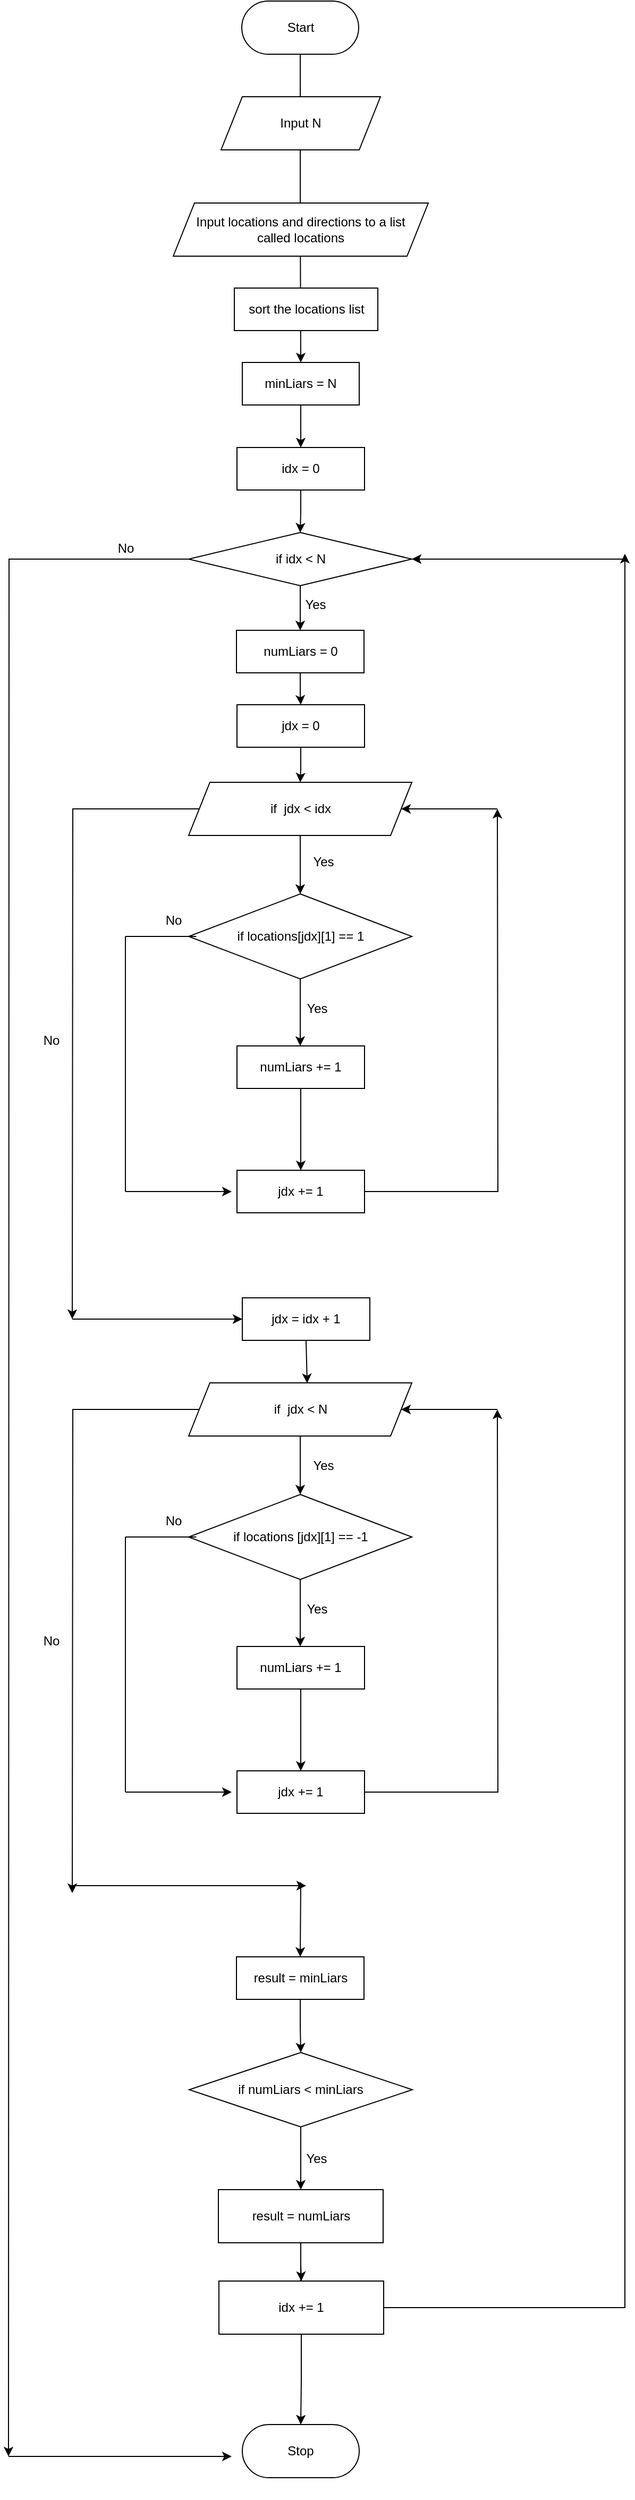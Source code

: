 <mxfile version="20.6.1" type="device"><diagram id="C5RBs43oDa-KdzZeNtuy" name="Page-1"><mxGraphModel dx="1038" dy="1740" grid="1" gridSize="10" guides="1" tooltips="1" connect="1" arrows="1" fold="1" page="1" pageScale="1" pageWidth="827" pageHeight="1169" math="0" shadow="0"><root><mxCell id="WIyWlLk6GJQsqaUBKTNV-0"/><mxCell id="WIyWlLk6GJQsqaUBKTNV-1" parent="WIyWlLk6GJQsqaUBKTNV-0"/><mxCell id="5BUXecfAGRbB8wnhCYhP-4" value="" style="edgeStyle=orthogonalEdgeStyle;rounded=0;orthogonalLoop=1;jettySize=auto;html=1;" parent="WIyWlLk6GJQsqaUBKTNV-1" source="5BUXecfAGRbB8wnhCYhP-1" target="5BUXecfAGRbB8wnhCYhP-3" edge="1"><mxGeometry relative="1" as="geometry"/></mxCell><mxCell id="5BUXecfAGRbB8wnhCYhP-1" value="Start" style="rounded=1;whiteSpace=wrap;html=1;arcSize=50;" parent="WIyWlLk6GJQsqaUBKTNV-1" vertex="1"><mxGeometry x="279.5" y="-100" width="110" height="50" as="geometry"/></mxCell><mxCell id="5BUXecfAGRbB8wnhCYhP-6" value="" style="edgeStyle=orthogonalEdgeStyle;rounded=0;orthogonalLoop=1;jettySize=auto;html=1;" parent="WIyWlLk6GJQsqaUBKTNV-1" source="5BUXecfAGRbB8wnhCYhP-3" target="5BUXecfAGRbB8wnhCYhP-5" edge="1"><mxGeometry relative="1" as="geometry"/></mxCell><mxCell id="5BUXecfAGRbB8wnhCYhP-3" value="minLiars = N" style="rounded=1;whiteSpace=wrap;html=1;arcSize=0;" parent="WIyWlLk6GJQsqaUBKTNV-1" vertex="1"><mxGeometry x="280" y="240" width="110" height="40" as="geometry"/></mxCell><mxCell id="BEpiGSxPh-yEh88F9vV3-0" value="" style="edgeStyle=orthogonalEdgeStyle;rounded=0;orthogonalLoop=1;jettySize=auto;html=1;entryX=0.5;entryY=0;entryDx=0;entryDy=0;" edge="1" parent="WIyWlLk6GJQsqaUBKTNV-1" source="5BUXecfAGRbB8wnhCYhP-5" target="5BUXecfAGRbB8wnhCYhP-100"><mxGeometry relative="1" as="geometry"/></mxCell><mxCell id="5BUXecfAGRbB8wnhCYhP-5" value="idx = 0" style="whiteSpace=wrap;html=1;rounded=1;arcSize=0;" parent="WIyWlLk6GJQsqaUBKTNV-1" vertex="1"><mxGeometry x="275" y="320" width="120" height="40" as="geometry"/></mxCell><mxCell id="5BUXecfAGRbB8wnhCYhP-7" value="Input locations and directions to a list&lt;br&gt;called locations" style="shape=parallelogram;perimeter=parallelogramPerimeter;whiteSpace=wrap;html=1;fixedSize=1;" parent="WIyWlLk6GJQsqaUBKTNV-1" vertex="1"><mxGeometry x="215" y="90" width="240" height="50" as="geometry"/></mxCell><mxCell id="5BUXecfAGRbB8wnhCYhP-8" value="sort the locations list" style="rounded=1;whiteSpace=wrap;html=1;arcSize=0;" parent="WIyWlLk6GJQsqaUBKTNV-1" vertex="1"><mxGeometry x="272.5" y="170" width="135" height="40" as="geometry"/></mxCell><mxCell id="BEpiGSxPh-yEh88F9vV3-3" style="edgeStyle=orthogonalEdgeStyle;rounded=0;orthogonalLoop=1;jettySize=auto;html=1;entryX=0.5;entryY=0;entryDx=0;entryDy=0;" edge="1" parent="WIyWlLk6GJQsqaUBKTNV-1" source="5BUXecfAGRbB8wnhCYhP-9" target="5BUXecfAGRbB8wnhCYhP-10"><mxGeometry relative="1" as="geometry"/></mxCell><mxCell id="5BUXecfAGRbB8wnhCYhP-9" value="numLiars = 0" style="whiteSpace=wrap;html=1;rounded=1;arcSize=0;" parent="WIyWlLk6GJQsqaUBKTNV-1" vertex="1"><mxGeometry x="274.5" y="492" width="120" height="40" as="geometry"/></mxCell><mxCell id="BEpiGSxPh-yEh88F9vV3-4" style="edgeStyle=orthogonalEdgeStyle;rounded=0;orthogonalLoop=1;jettySize=auto;html=1;entryX=0.5;entryY=0;entryDx=0;entryDy=0;" edge="1" parent="WIyWlLk6GJQsqaUBKTNV-1" source="5BUXecfAGRbB8wnhCYhP-10" target="5BUXecfAGRbB8wnhCYhP-19"><mxGeometry relative="1" as="geometry"/></mxCell><mxCell id="5BUXecfAGRbB8wnhCYhP-10" value="jdx = 0" style="whiteSpace=wrap;html=1;rounded=1;arcSize=0;" parent="WIyWlLk6GJQsqaUBKTNV-1" vertex="1"><mxGeometry x="275" y="562" width="120" height="40" as="geometry"/></mxCell><mxCell id="5BUXecfAGRbB8wnhCYhP-15" value="" style="edgeStyle=orthogonalEdgeStyle;rounded=0;orthogonalLoop=1;jettySize=auto;html=1;" parent="WIyWlLk6GJQsqaUBKTNV-1" target="5BUXecfAGRbB8wnhCYhP-13" edge="1"><mxGeometry relative="1" as="geometry"><mxPoint x="334.5" y="790" as="sourcePoint"/></mxGeometry></mxCell><mxCell id="5BUXecfAGRbB8wnhCYhP-24" value="" style="edgeStyle=orthogonalEdgeStyle;rounded=0;orthogonalLoop=1;jettySize=auto;html=1;" parent="WIyWlLk6GJQsqaUBKTNV-1" source="5BUXecfAGRbB8wnhCYhP-13" target="5BUXecfAGRbB8wnhCYhP-22" edge="1"><mxGeometry relative="1" as="geometry"/></mxCell><mxCell id="5BUXecfAGRbB8wnhCYhP-13" value="numLiars += 1" style="whiteSpace=wrap;html=1;rounded=1;arcSize=0;" parent="WIyWlLk6GJQsqaUBKTNV-1" vertex="1"><mxGeometry x="275" y="883" width="120" height="40" as="geometry"/></mxCell><mxCell id="5BUXecfAGRbB8wnhCYhP-45" style="edgeStyle=orthogonalEdgeStyle;rounded=0;orthogonalLoop=1;jettySize=auto;html=1;" parent="WIyWlLk6GJQsqaUBKTNV-1" source="5BUXecfAGRbB8wnhCYhP-19" edge="1"><mxGeometry relative="1" as="geometry"><mxPoint x="120" y="1140" as="targetPoint"/></mxGeometry></mxCell><mxCell id="BEpiGSxPh-yEh88F9vV3-5" style="edgeStyle=orthogonalEdgeStyle;rounded=0;orthogonalLoop=1;jettySize=auto;html=1;entryX=0.5;entryY=0;entryDx=0;entryDy=0;" edge="1" parent="WIyWlLk6GJQsqaUBKTNV-1" source="5BUXecfAGRbB8wnhCYhP-19" target="5BUXecfAGRbB8wnhCYhP-25"><mxGeometry relative="1" as="geometry"/></mxCell><mxCell id="5BUXecfAGRbB8wnhCYhP-19" value="if&amp;nbsp; jdx &amp;lt; idx" style="shape=parallelogram;perimeter=parallelogramPerimeter;whiteSpace=wrap;html=1;fixedSize=1;" parent="WIyWlLk6GJQsqaUBKTNV-1" vertex="1"><mxGeometry x="229.5" y="635" width="210" height="50" as="geometry"/></mxCell><mxCell id="5BUXecfAGRbB8wnhCYhP-22" value="jdx += 1" style="whiteSpace=wrap;html=1;rounded=1;arcSize=0;" parent="WIyWlLk6GJQsqaUBKTNV-1" vertex="1"><mxGeometry x="275" y="1000" width="120" height="40" as="geometry"/></mxCell><mxCell id="5BUXecfAGRbB8wnhCYhP-25" value="if locations[jdx][1] == 1" style="rhombus;whiteSpace=wrap;html=1;" parent="WIyWlLk6GJQsqaUBKTNV-1" vertex="1"><mxGeometry x="229.5" y="740" width="210" height="80" as="geometry"/></mxCell><mxCell id="5BUXecfAGRbB8wnhCYhP-27" value="Yes" style="text;html=1;align=center;verticalAlign=middle;resizable=0;points=[];autosize=1;strokeColor=none;fillColor=none;" parent="WIyWlLk6GJQsqaUBKTNV-1" vertex="1"><mxGeometry x="330" y="833" width="40" height="30" as="geometry"/></mxCell><mxCell id="5BUXecfAGRbB8wnhCYhP-32" value="Yes" style="text;html=1;align=center;verticalAlign=middle;resizable=0;points=[];autosize=1;strokeColor=none;fillColor=none;" parent="WIyWlLk6GJQsqaUBKTNV-1" vertex="1"><mxGeometry x="336" y="695" width="40" height="30" as="geometry"/></mxCell><mxCell id="5BUXecfAGRbB8wnhCYhP-40" value="" style="group" parent="WIyWlLk6GJQsqaUBKTNV-1" vertex="1" connectable="0"><mxGeometry x="170" y="750" width="100" height="270" as="geometry"/></mxCell><mxCell id="5BUXecfAGRbB8wnhCYhP-35" value="No" style="text;html=1;align=center;verticalAlign=middle;resizable=0;points=[];autosize=1;strokeColor=none;fillColor=none;" parent="5BUXecfAGRbB8wnhCYhP-40" vertex="1"><mxGeometry x="25" width="40" height="30" as="geometry"/></mxCell><mxCell id="5BUXecfAGRbB8wnhCYhP-37" value="" style="endArrow=none;html=1;rounded=0;" parent="5BUXecfAGRbB8wnhCYhP-40" edge="1"><mxGeometry width="50" height="50" relative="1" as="geometry"><mxPoint y="30" as="sourcePoint"/><mxPoint x="66.667" y="30" as="targetPoint"/></mxGeometry></mxCell><mxCell id="5BUXecfAGRbB8wnhCYhP-38" value="" style="endArrow=none;html=1;rounded=0;" parent="5BUXecfAGRbB8wnhCYhP-40" edge="1"><mxGeometry width="50" height="50" relative="1" as="geometry"><mxPoint y="270" as="sourcePoint"/><mxPoint y="30" as="targetPoint"/></mxGeometry></mxCell><mxCell id="5BUXecfAGRbB8wnhCYhP-39" value="" style="endArrow=classic;html=1;rounded=0;" parent="5BUXecfAGRbB8wnhCYhP-40" edge="1"><mxGeometry width="50" height="50" relative="1" as="geometry"><mxPoint y="270" as="sourcePoint"/><mxPoint x="100" y="270" as="targetPoint"/></mxGeometry></mxCell><mxCell id="5BUXecfAGRbB8wnhCYhP-44" value="" style="group" parent="WIyWlLk6GJQsqaUBKTNV-1" vertex="1" connectable="0"><mxGeometry x="520" y="660" as="geometry"/></mxCell><mxCell id="5BUXecfAGRbB8wnhCYhP-41" style="edgeStyle=orthogonalEdgeStyle;rounded=0;orthogonalLoop=1;jettySize=auto;html=1;" parent="5BUXecfAGRbB8wnhCYhP-44" source="5BUXecfAGRbB8wnhCYhP-22" edge="1"><mxGeometry relative="1" as="geometry"><mxPoint as="targetPoint"/></mxGeometry></mxCell><mxCell id="5BUXecfAGRbB8wnhCYhP-43" value="" style="endArrow=classic;html=1;rounded=0;entryX=1;entryY=0.5;entryDx=0;entryDy=0;" parent="5BUXecfAGRbB8wnhCYhP-44" target="5BUXecfAGRbB8wnhCYhP-19" edge="1"><mxGeometry width="50" height="50" relative="1" as="geometry"><mxPoint as="sourcePoint"/><mxPoint x="50" y="-50" as="targetPoint"/></mxGeometry></mxCell><mxCell id="5BUXecfAGRbB8wnhCYhP-47" value="No" style="text;html=1;align=center;verticalAlign=middle;resizable=0;points=[];autosize=1;strokeColor=none;fillColor=none;" parent="WIyWlLk6GJQsqaUBKTNV-1" vertex="1"><mxGeometry x="80" y="863" width="40" height="30" as="geometry"/></mxCell><mxCell id="5BUXecfAGRbB8wnhCYhP-67" value="" style="edgeStyle=orthogonalEdgeStyle;rounded=0;orthogonalLoop=1;jettySize=auto;html=1;" parent="WIyWlLk6GJQsqaUBKTNV-1" target="5BUXecfAGRbB8wnhCYhP-69" edge="1"><mxGeometry relative="1" as="geometry"><mxPoint x="334.5" y="1355" as="sourcePoint"/></mxGeometry></mxCell><mxCell id="5BUXecfAGRbB8wnhCYhP-68" value="" style="edgeStyle=orthogonalEdgeStyle;rounded=0;orthogonalLoop=1;jettySize=auto;html=1;" parent="WIyWlLk6GJQsqaUBKTNV-1" source="5BUXecfAGRbB8wnhCYhP-69" target="5BUXecfAGRbB8wnhCYhP-72" edge="1"><mxGeometry relative="1" as="geometry"/></mxCell><mxCell id="5BUXecfAGRbB8wnhCYhP-69" value="numLiars += 1" style="whiteSpace=wrap;html=1;rounded=1;arcSize=0;" parent="WIyWlLk6GJQsqaUBKTNV-1" vertex="1"><mxGeometry x="275" y="1448" width="120" height="40" as="geometry"/></mxCell><mxCell id="5BUXecfAGRbB8wnhCYhP-70" style="edgeStyle=orthogonalEdgeStyle;rounded=0;orthogonalLoop=1;jettySize=auto;html=1;" parent="WIyWlLk6GJQsqaUBKTNV-1" source="5BUXecfAGRbB8wnhCYhP-71" edge="1"><mxGeometry relative="1" as="geometry"><mxPoint x="120" y="1680" as="targetPoint"/></mxGeometry></mxCell><mxCell id="5BUXecfAGRbB8wnhCYhP-90" style="edgeStyle=orthogonalEdgeStyle;rounded=0;orthogonalLoop=1;jettySize=auto;html=1;exitX=0.5;exitY=1;exitDx=0;exitDy=0;entryX=0.5;entryY=0;entryDx=0;entryDy=0;" parent="WIyWlLk6GJQsqaUBKTNV-1" source="5BUXecfAGRbB8wnhCYhP-71" target="5BUXecfAGRbB8wnhCYhP-73" edge="1"><mxGeometry relative="1" as="geometry"/></mxCell><mxCell id="5BUXecfAGRbB8wnhCYhP-71" value="if&amp;nbsp; jdx &amp;lt; N" style="shape=parallelogram;perimeter=parallelogramPerimeter;whiteSpace=wrap;html=1;fixedSize=1;" parent="WIyWlLk6GJQsqaUBKTNV-1" vertex="1"><mxGeometry x="229.5" y="1200" width="210" height="50" as="geometry"/></mxCell><mxCell id="5BUXecfAGRbB8wnhCYhP-72" value="jdx += 1" style="whiteSpace=wrap;html=1;rounded=1;arcSize=0;" parent="WIyWlLk6GJQsqaUBKTNV-1" vertex="1"><mxGeometry x="275" y="1565" width="120" height="40" as="geometry"/></mxCell><mxCell id="5BUXecfAGRbB8wnhCYhP-73" value="if locations [jdx][1] == -1" style="rhombus;whiteSpace=wrap;html=1;" parent="WIyWlLk6GJQsqaUBKTNV-1" vertex="1"><mxGeometry x="229.5" y="1305" width="210" height="80" as="geometry"/></mxCell><mxCell id="5BUXecfAGRbB8wnhCYhP-74" value="Yes" style="text;html=1;align=center;verticalAlign=middle;resizable=0;points=[];autosize=1;strokeColor=none;fillColor=none;" parent="WIyWlLk6GJQsqaUBKTNV-1" vertex="1"><mxGeometry x="330" y="1398" width="40" height="30" as="geometry"/></mxCell><mxCell id="5BUXecfAGRbB8wnhCYhP-75" value="Yes" style="text;html=1;align=center;verticalAlign=middle;resizable=0;points=[];autosize=1;strokeColor=none;fillColor=none;" parent="WIyWlLk6GJQsqaUBKTNV-1" vertex="1"><mxGeometry x="336" y="1263" width="40" height="30" as="geometry"/></mxCell><mxCell id="5BUXecfAGRbB8wnhCYhP-76" value="" style="group" parent="WIyWlLk6GJQsqaUBKTNV-1" vertex="1" connectable="0"><mxGeometry x="170" y="1315" width="100" height="270" as="geometry"/></mxCell><mxCell id="5BUXecfAGRbB8wnhCYhP-77" value="No" style="text;html=1;align=center;verticalAlign=middle;resizable=0;points=[];autosize=1;strokeColor=none;fillColor=none;" parent="5BUXecfAGRbB8wnhCYhP-76" vertex="1"><mxGeometry x="25" width="40" height="30" as="geometry"/></mxCell><mxCell id="5BUXecfAGRbB8wnhCYhP-78" value="" style="endArrow=none;html=1;rounded=0;" parent="5BUXecfAGRbB8wnhCYhP-76" edge="1"><mxGeometry width="50" height="50" relative="1" as="geometry"><mxPoint y="30" as="sourcePoint"/><mxPoint x="66.667" y="30" as="targetPoint"/></mxGeometry></mxCell><mxCell id="5BUXecfAGRbB8wnhCYhP-79" value="" style="endArrow=none;html=1;rounded=0;" parent="5BUXecfAGRbB8wnhCYhP-76" edge="1"><mxGeometry width="50" height="50" relative="1" as="geometry"><mxPoint y="270" as="sourcePoint"/><mxPoint y="30" as="targetPoint"/></mxGeometry></mxCell><mxCell id="5BUXecfAGRbB8wnhCYhP-80" value="" style="endArrow=classic;html=1;rounded=0;" parent="5BUXecfAGRbB8wnhCYhP-76" edge="1"><mxGeometry width="50" height="50" relative="1" as="geometry"><mxPoint y="270" as="sourcePoint"/><mxPoint x="100" y="270" as="targetPoint"/></mxGeometry></mxCell><mxCell id="5BUXecfAGRbB8wnhCYhP-81" value="" style="group" parent="WIyWlLk6GJQsqaUBKTNV-1" vertex="1" connectable="0"><mxGeometry x="520" y="1225" as="geometry"/></mxCell><mxCell id="5BUXecfAGRbB8wnhCYhP-82" style="edgeStyle=orthogonalEdgeStyle;rounded=0;orthogonalLoop=1;jettySize=auto;html=1;" parent="5BUXecfAGRbB8wnhCYhP-81" source="5BUXecfAGRbB8wnhCYhP-72" edge="1"><mxGeometry relative="1" as="geometry"><mxPoint as="targetPoint"/></mxGeometry></mxCell><mxCell id="5BUXecfAGRbB8wnhCYhP-83" value="" style="endArrow=classic;html=1;rounded=0;entryX=1;entryY=0.5;entryDx=0;entryDy=0;" parent="5BUXecfAGRbB8wnhCYhP-81" target="5BUXecfAGRbB8wnhCYhP-71" edge="1"><mxGeometry width="50" height="50" relative="1" as="geometry"><mxPoint as="sourcePoint"/><mxPoint x="50" y="-50" as="targetPoint"/></mxGeometry></mxCell><mxCell id="5BUXecfAGRbB8wnhCYhP-84" value="" style="endArrow=classic;html=1;rounded=0;" parent="WIyWlLk6GJQsqaUBKTNV-1" edge="1"><mxGeometry width="50" height="50" relative="1" as="geometry"><mxPoint x="120" y="1673" as="sourcePoint"/><mxPoint x="340" y="1673" as="targetPoint"/></mxGeometry></mxCell><mxCell id="5BUXecfAGRbB8wnhCYhP-85" value="No" style="text;html=1;align=center;verticalAlign=middle;resizable=0;points=[];autosize=1;strokeColor=none;fillColor=none;" parent="WIyWlLk6GJQsqaUBKTNV-1" vertex="1"><mxGeometry x="80" y="1428" width="40" height="30" as="geometry"/></mxCell><mxCell id="5BUXecfAGRbB8wnhCYhP-86" value="" style="endArrow=classic;html=1;rounded=0;entryX=0.531;entryY=0.005;entryDx=0;entryDy=0;entryPerimeter=0;exitX=0.5;exitY=1;exitDx=0;exitDy=0;" parent="WIyWlLk6GJQsqaUBKTNV-1" source="5BUXecfAGRbB8wnhCYhP-87" target="5BUXecfAGRbB8wnhCYhP-71" edge="1"><mxGeometry width="50" height="50" relative="1" as="geometry"><mxPoint x="341" y="1170" as="sourcePoint"/><mxPoint x="390" y="1090" as="targetPoint"/></mxGeometry></mxCell><mxCell id="5BUXecfAGRbB8wnhCYhP-87" value="jdx = idx + 1" style="whiteSpace=wrap;html=1;rounded=1;arcSize=0;" parent="WIyWlLk6GJQsqaUBKTNV-1" vertex="1"><mxGeometry x="280" y="1120" width="120" height="40" as="geometry"/></mxCell><mxCell id="5BUXecfAGRbB8wnhCYhP-88" value="" style="endArrow=classic;html=1;rounded=0;entryX=0;entryY=0.5;entryDx=0;entryDy=0;" parent="WIyWlLk6GJQsqaUBKTNV-1" target="5BUXecfAGRbB8wnhCYhP-87" edge="1"><mxGeometry width="50" height="50" relative="1" as="geometry"><mxPoint x="120" y="1140" as="sourcePoint"/><mxPoint x="170" y="1090" as="targetPoint"/></mxGeometry></mxCell><mxCell id="5BUXecfAGRbB8wnhCYhP-89" value="Input N" style="shape=parallelogram;perimeter=parallelogramPerimeter;whiteSpace=wrap;html=1;fixedSize=1;" parent="WIyWlLk6GJQsqaUBKTNV-1" vertex="1"><mxGeometry x="260" y="-10" width="150" height="50" as="geometry"/></mxCell><mxCell id="5BUXecfAGRbB8wnhCYhP-94" value="" style="edgeStyle=orthogonalEdgeStyle;rounded=0;orthogonalLoop=1;jettySize=auto;html=1;" parent="WIyWlLk6GJQsqaUBKTNV-1" source="5BUXecfAGRbB8wnhCYhP-91" target="5BUXecfAGRbB8wnhCYhP-93" edge="1"><mxGeometry relative="1" as="geometry"/></mxCell><mxCell id="5BUXecfAGRbB8wnhCYhP-91" value="result = minLiars" style="whiteSpace=wrap;html=1;rounded=1;arcSize=0;" parent="WIyWlLk6GJQsqaUBKTNV-1" vertex="1"><mxGeometry x="274.5" y="1740" width="120" height="40" as="geometry"/></mxCell><mxCell id="5BUXecfAGRbB8wnhCYhP-92" value="" style="endArrow=classic;html=1;rounded=0;entryX=0.5;entryY=0;entryDx=0;entryDy=0;" parent="WIyWlLk6GJQsqaUBKTNV-1" target="5BUXecfAGRbB8wnhCYhP-91" edge="1"><mxGeometry width="50" height="50" relative="1" as="geometry"><mxPoint x="335" y="1670" as="sourcePoint"/><mxPoint x="386" y="1655" as="targetPoint"/></mxGeometry></mxCell><mxCell id="5BUXecfAGRbB8wnhCYhP-96" value="" style="edgeStyle=orthogonalEdgeStyle;rounded=0;orthogonalLoop=1;jettySize=auto;html=1;" parent="WIyWlLk6GJQsqaUBKTNV-1" source="5BUXecfAGRbB8wnhCYhP-93" target="5BUXecfAGRbB8wnhCYhP-95" edge="1"><mxGeometry relative="1" as="geometry"/></mxCell><mxCell id="5BUXecfAGRbB8wnhCYhP-93" value="if numLiars &amp;lt; minLiars" style="rhombus;whiteSpace=wrap;html=1;" parent="WIyWlLk6GJQsqaUBKTNV-1" vertex="1"><mxGeometry x="230" y="1830" width="210" height="70" as="geometry"/></mxCell><mxCell id="5BUXecfAGRbB8wnhCYhP-107" style="edgeStyle=orthogonalEdgeStyle;rounded=0;orthogonalLoop=1;jettySize=auto;html=1;" parent="WIyWlLk6GJQsqaUBKTNV-1" source="5BUXecfAGRbB8wnhCYhP-95" edge="1"><mxGeometry relative="1" as="geometry"><mxPoint x="640" y="420" as="targetPoint"/><Array as="points"><mxPoint x="335" y="2070"/><mxPoint x="640" y="2070"/></Array></mxGeometry></mxCell><mxCell id="5BUXecfAGRbB8wnhCYhP-111" value="" style="edgeStyle=orthogonalEdgeStyle;rounded=0;orthogonalLoop=1;jettySize=auto;html=1;" parent="WIyWlLk6GJQsqaUBKTNV-1" source="5BUXecfAGRbB8wnhCYhP-95" target="5BUXecfAGRbB8wnhCYhP-109" edge="1"><mxGeometry relative="1" as="geometry"/></mxCell><mxCell id="5BUXecfAGRbB8wnhCYhP-95" value="result = numLiars" style="whiteSpace=wrap;html=1;" parent="WIyWlLk6GJQsqaUBKTNV-1" vertex="1"><mxGeometry x="257.5" y="1959" width="155" height="50" as="geometry"/></mxCell><mxCell id="5BUXecfAGRbB8wnhCYhP-97" value="Yes" style="text;html=1;strokeColor=none;fillColor=none;align=center;verticalAlign=middle;whiteSpace=wrap;rounded=0;" parent="WIyWlLk6GJQsqaUBKTNV-1" vertex="1"><mxGeometry x="320" y="1915" width="60" height="30" as="geometry"/></mxCell><mxCell id="5BUXecfAGRbB8wnhCYhP-98" value="Stop" style="rounded=1;whiteSpace=wrap;html=1;arcSize=50;" parent="WIyWlLk6GJQsqaUBKTNV-1" vertex="1"><mxGeometry x="280" y="2180" width="110" height="50" as="geometry"/></mxCell><mxCell id="5BUXecfAGRbB8wnhCYhP-102" style="edgeStyle=orthogonalEdgeStyle;rounded=0;orthogonalLoop=1;jettySize=auto;html=1;entryX=0.5;entryY=0;entryDx=0;entryDy=0;" parent="WIyWlLk6GJQsqaUBKTNV-1" source="5BUXecfAGRbB8wnhCYhP-100" target="5BUXecfAGRbB8wnhCYhP-9" edge="1"><mxGeometry relative="1" as="geometry"/></mxCell><mxCell id="5BUXecfAGRbB8wnhCYhP-100" value="if idx &amp;lt; N" style="rhombus;whiteSpace=wrap;html=1;" parent="WIyWlLk6GJQsqaUBKTNV-1" vertex="1"><mxGeometry x="229.5" y="400" width="210" height="50" as="geometry"/></mxCell><mxCell id="5BUXecfAGRbB8wnhCYhP-103" value="Yes" style="text;html=1;strokeColor=none;fillColor=none;align=center;verticalAlign=middle;whiteSpace=wrap;rounded=0;" parent="WIyWlLk6GJQsqaUBKTNV-1" vertex="1"><mxGeometry x="319" y="453" width="60" height="30" as="geometry"/></mxCell><mxCell id="5BUXecfAGRbB8wnhCYhP-106" value="No" style="text;html=1;align=center;verticalAlign=middle;resizable=0;points=[];autosize=1;strokeColor=none;fillColor=none;" parent="WIyWlLk6GJQsqaUBKTNV-1" vertex="1"><mxGeometry x="150" y="400" width="40" height="30" as="geometry"/></mxCell><mxCell id="5BUXecfAGRbB8wnhCYhP-108" value="" style="endArrow=classic;html=1;rounded=0;entryX=1;entryY=0.5;entryDx=0;entryDy=0;" parent="WIyWlLk6GJQsqaUBKTNV-1" target="5BUXecfAGRbB8wnhCYhP-100" edge="1"><mxGeometry width="50" height="50" relative="1" as="geometry"><mxPoint x="640" y="425" as="sourcePoint"/><mxPoint x="690" y="360" as="targetPoint"/></mxGeometry></mxCell><mxCell id="5BUXecfAGRbB8wnhCYhP-112" value="" style="edgeStyle=orthogonalEdgeStyle;rounded=0;orthogonalLoop=1;jettySize=auto;html=1;" parent="WIyWlLk6GJQsqaUBKTNV-1" source="5BUXecfAGRbB8wnhCYhP-109" target="5BUXecfAGRbB8wnhCYhP-98" edge="1"><mxGeometry relative="1" as="geometry"/></mxCell><mxCell id="5BUXecfAGRbB8wnhCYhP-109" value="idx += 1" style="whiteSpace=wrap;html=1;" parent="WIyWlLk6GJQsqaUBKTNV-1" vertex="1"><mxGeometry x="258" y="2045" width="155" height="50" as="geometry"/></mxCell><mxCell id="5BUXecfAGRbB8wnhCYhP-110" value="" style="group" parent="WIyWlLk6GJQsqaUBKTNV-1" vertex="1" connectable="0"><mxGeometry x="60" y="2210" width="210" height="40" as="geometry"/></mxCell><mxCell id="5BUXecfAGRbB8wnhCYhP-104" style="edgeStyle=orthogonalEdgeStyle;rounded=0;orthogonalLoop=1;jettySize=auto;html=1;" parent="5BUXecfAGRbB8wnhCYhP-110" source="5BUXecfAGRbB8wnhCYhP-100" edge="1"><mxGeometry relative="1" as="geometry"><mxPoint as="targetPoint"/></mxGeometry></mxCell><mxCell id="5BUXecfAGRbB8wnhCYhP-105" value="" style="endArrow=classic;html=1;rounded=0;" parent="5BUXecfAGRbB8wnhCYhP-110" edge="1"><mxGeometry width="50" height="50" relative="1" as="geometry"><mxPoint as="sourcePoint"/><mxPoint x="210" as="targetPoint"/></mxGeometry></mxCell></root></mxGraphModel></diagram></mxfile>